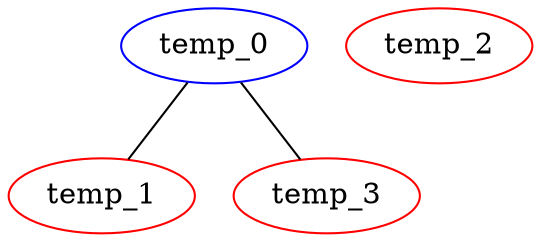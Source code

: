 // Conflict Graph
digraph {
	temp_0 [label=temp_0 color=blue]
	temp_1 [label=temp_1 color=red]
	temp_2 [label=temp_2 color=red]
	temp_3 [label=temp_3 color=red]
	temp_0 -> temp_1 [dir=none]
	temp_0 -> temp_3 [dir=none]
}
